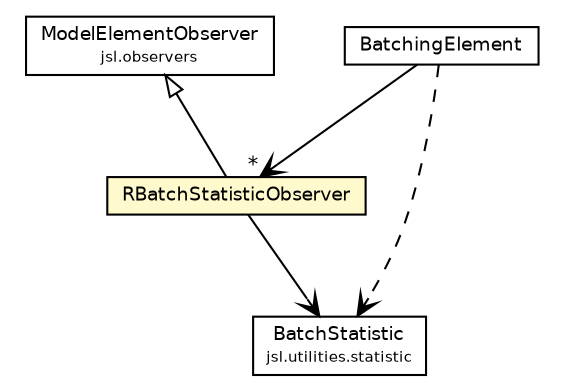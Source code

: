 #!/usr/local/bin/dot
#
# Class diagram 
# Generated by UMLGraph version 5.4 (http://www.umlgraph.org/)
#

digraph G {
	edge [fontname="Helvetica",fontsize=10,labelfontname="Helvetica",labelfontsize=10];
	node [fontname="Helvetica",fontsize=10,shape=plaintext];
	nodesep=0.25;
	ranksep=0.5;
	// jsl.modeling.BatchingElement
	c36429 [label=<<table title="jsl.modeling.BatchingElement" border="0" cellborder="1" cellspacing="0" cellpadding="2" port="p" href="./BatchingElement.html">
		<tr><td><table border="0" cellspacing="0" cellpadding="1">
<tr><td align="center" balign="center"> BatchingElement </td></tr>
		</table></td></tr>
		</table>>, URL="./BatchingElement.html", fontname="Helvetica", fontcolor="black", fontsize=9.0];
	// jsl.modeling.BatchingElement.RBatchStatisticObserver
	c36431 [label=<<table title="jsl.modeling.BatchingElement.RBatchStatisticObserver" border="0" cellborder="1" cellspacing="0" cellpadding="2" port="p" bgcolor="lemonChiffon" href="./BatchingElement.RBatchStatisticObserver.html">
		<tr><td><table border="0" cellspacing="0" cellpadding="1">
<tr><td align="center" balign="center"> RBatchStatisticObserver </td></tr>
		</table></td></tr>
		</table>>, URL="./BatchingElement.RBatchStatisticObserver.html", fontname="Helvetica", fontcolor="black", fontsize=9.0];
	// jsl.observers.ModelElementObserver
	c36685 [label=<<table title="jsl.observers.ModelElementObserver" border="0" cellborder="1" cellspacing="0" cellpadding="2" port="p" href="../observers/ModelElementObserver.html">
		<tr><td><table border="0" cellspacing="0" cellpadding="1">
<tr><td align="center" balign="center"> ModelElementObserver </td></tr>
<tr><td align="center" balign="center"><font point-size="7.0"> jsl.observers </font></td></tr>
		</table></td></tr>
		</table>>, URL="../observers/ModelElementObserver.html", fontname="Helvetica", fontcolor="black", fontsize=9.0];
	// jsl.utilities.statistic.BatchStatistic
	c36860 [label=<<table title="jsl.utilities.statistic.BatchStatistic" border="0" cellborder="1" cellspacing="0" cellpadding="2" port="p" href="../utilities/statistic/BatchStatistic.html">
		<tr><td><table border="0" cellspacing="0" cellpadding="1">
<tr><td align="center" balign="center"> BatchStatistic </td></tr>
<tr><td align="center" balign="center"><font point-size="7.0"> jsl.utilities.statistic </font></td></tr>
		</table></td></tr>
		</table>>, URL="../utilities/statistic/BatchStatistic.html", fontname="Helvetica", fontcolor="black", fontsize=9.0];
	//jsl.modeling.BatchingElement.RBatchStatisticObserver extends jsl.observers.ModelElementObserver
	c36685:p -> c36431:p [dir=back,arrowtail=empty];
	// jsl.modeling.BatchingElement NAVASSOC jsl.modeling.BatchingElement.RBatchStatisticObserver
	c36429:p -> c36431:p [taillabel="", label="", headlabel="*", fontname="Helvetica", fontcolor="black", fontsize=10.0, color="black", arrowhead=open];
	// jsl.modeling.BatchingElement.RBatchStatisticObserver NAVASSOC jsl.utilities.statistic.BatchStatistic
	c36431:p -> c36860:p [taillabel="", label="", headlabel="", fontname="Helvetica", fontcolor="black", fontsize=10.0, color="black", arrowhead=open];
	// jsl.modeling.BatchingElement DEPEND jsl.utilities.statistic.BatchStatistic
	c36429:p -> c36860:p [taillabel="", label="", headlabel="", fontname="Helvetica", fontcolor="black", fontsize=10.0, color="black", arrowhead=open, style=dashed];
}

